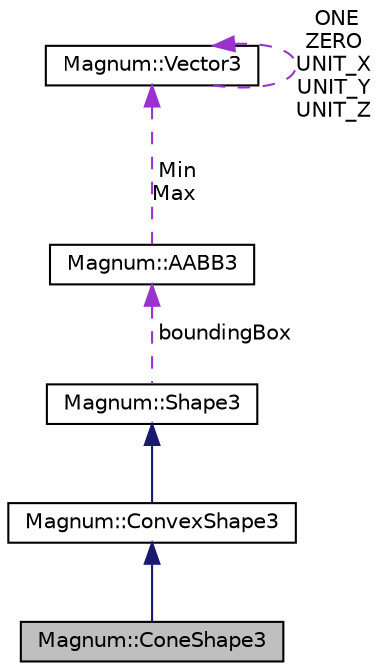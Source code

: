 digraph "Magnum::ConeShape3"
{
  edge [fontname="Helvetica",fontsize="10",labelfontname="Helvetica",labelfontsize="10"];
  node [fontname="Helvetica",fontsize="10",shape=record];
  Node1 [label="Magnum::ConeShape3",height=0.2,width=0.4,color="black", fillcolor="grey75", style="filled", fontcolor="black"];
  Node2 -> Node1 [dir="back",color="midnightblue",fontsize="10",style="solid"];
  Node2 [label="Magnum::ConvexShape3",height=0.2,width=0.4,color="black", fillcolor="white", style="filled",URL="$class_magnum_1_1_convex_shape3.html",tooltip="ConvexShape3. "];
  Node3 -> Node2 [dir="back",color="midnightblue",fontsize="10",style="solid"];
  Node3 [label="Magnum::Shape3",height=0.2,width=0.4,color="black", fillcolor="white", style="filled",URL="$class_magnum_1_1_shape3.html",tooltip="Shape3. "];
  Node4 -> Node3 [dir="back",color="darkorchid3",fontsize="10",style="dashed",label=" boundingBox" ];
  Node4 [label="Magnum::AABB3",height=0.2,width=0.4,color="black", fillcolor="white", style="filled",URL="$class_magnum_1_1_a_a_b_b3.html"];
  Node5 -> Node4 [dir="back",color="darkorchid3",fontsize="10",style="dashed",label=" Min\nMax" ];
  Node5 [label="Magnum::Vector3",height=0.2,width=0.4,color="black", fillcolor="white", style="filled",URL="$class_magnum_1_1_vector3.html"];
  Node5 -> Node5 [dir="back",color="darkorchid3",fontsize="10",style="dashed",label=" ONE\nZERO\nUNIT_X\nUNIT_Y\nUNIT_Z" ];
}
